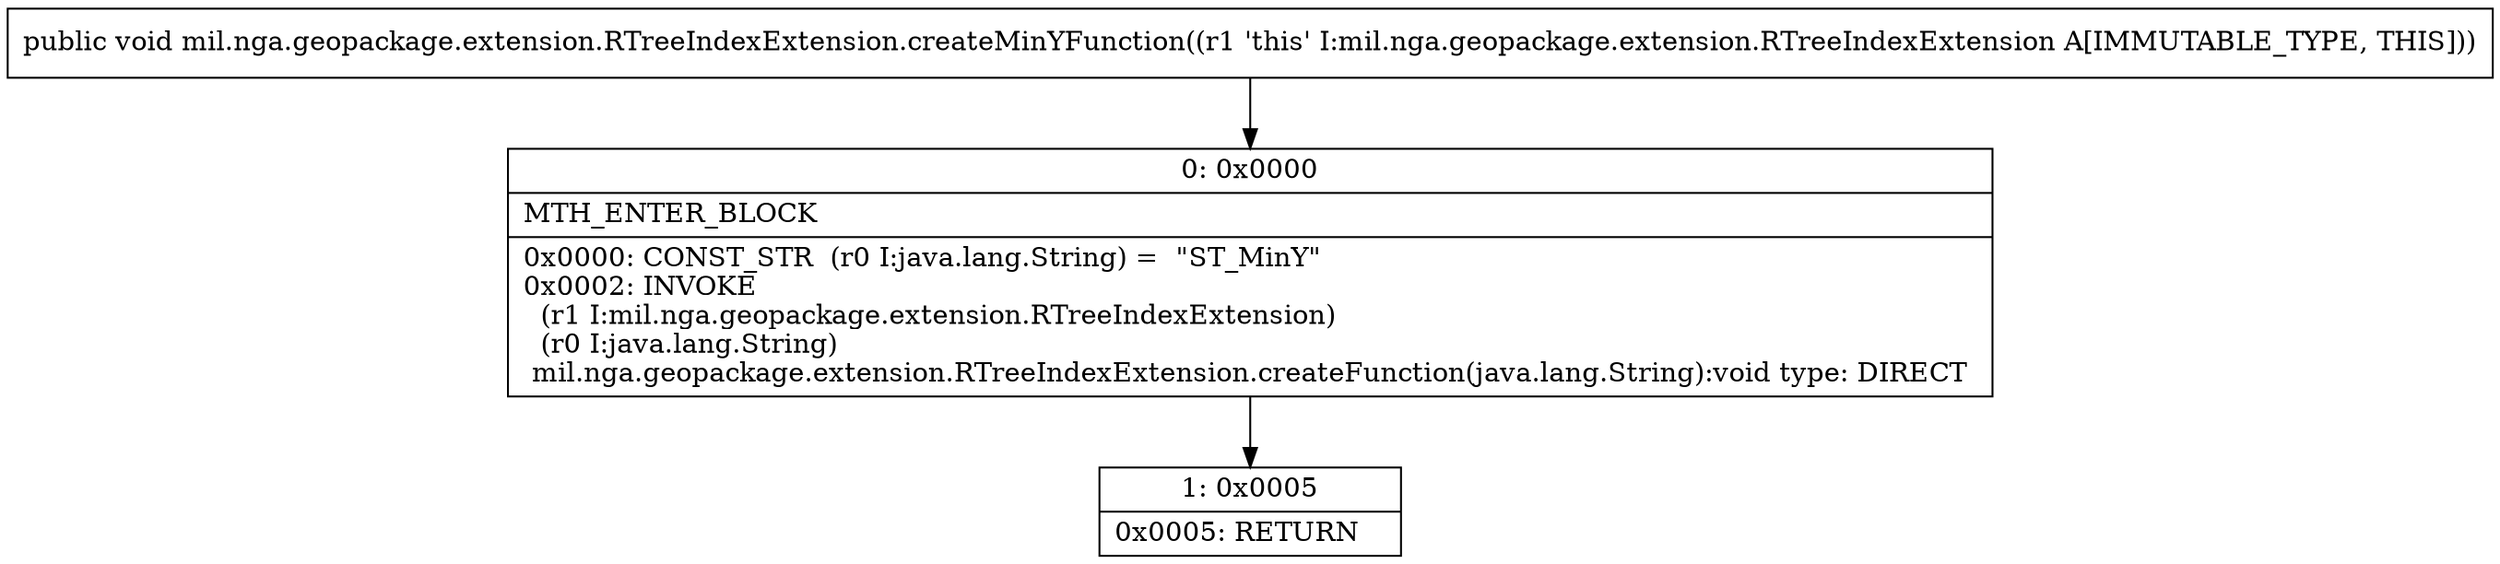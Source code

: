 digraph "CFG formil.nga.geopackage.extension.RTreeIndexExtension.createMinYFunction()V" {
Node_0 [shape=record,label="{0\:\ 0x0000|MTH_ENTER_BLOCK\l|0x0000: CONST_STR  (r0 I:java.lang.String) =  \"ST_MinY\" \l0x0002: INVOKE  \l  (r1 I:mil.nga.geopackage.extension.RTreeIndexExtension)\l  (r0 I:java.lang.String)\l mil.nga.geopackage.extension.RTreeIndexExtension.createFunction(java.lang.String):void type: DIRECT \l}"];
Node_1 [shape=record,label="{1\:\ 0x0005|0x0005: RETURN   \l}"];
MethodNode[shape=record,label="{public void mil.nga.geopackage.extension.RTreeIndexExtension.createMinYFunction((r1 'this' I:mil.nga.geopackage.extension.RTreeIndexExtension A[IMMUTABLE_TYPE, THIS])) }"];
MethodNode -> Node_0;
Node_0 -> Node_1;
}

